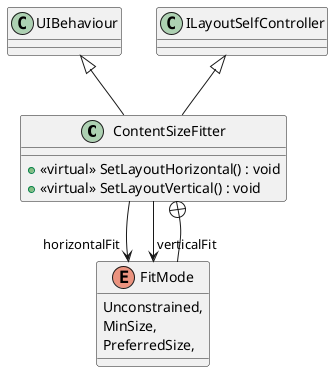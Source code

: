 @startuml
class ContentSizeFitter {
    + <<virtual>> SetLayoutHorizontal() : void
    + <<virtual>> SetLayoutVertical() : void
}
enum FitMode {
    Unconstrained,
    MinSize,
    PreferredSize,
}
UIBehaviour <|-- ContentSizeFitter
ILayoutSelfController <|-- ContentSizeFitter
ContentSizeFitter --> "horizontalFit" FitMode
ContentSizeFitter --> "verticalFit" FitMode
ContentSizeFitter +-- FitMode
@enduml

